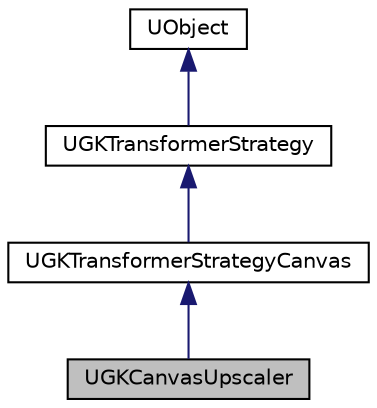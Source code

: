 digraph "UGKCanvasUpscaler"
{
 // LATEX_PDF_SIZE
  edge [fontname="Helvetica",fontsize="10",labelfontname="Helvetica",labelfontsize="10"];
  node [fontname="Helvetica",fontsize="10",shape=record];
  Node1 [label="UGKCanvasUpscaler",height=0.2,width=0.4,color="black", fillcolor="grey75", style="filled", fontcolor="black",tooltip=" "];
  Node2 -> Node1 [dir="back",color="midnightblue",fontsize="10",style="solid",fontname="Helvetica"];
  Node2 [label="UGKTransformerStrategyCanvas",height=0.2,width=0.4,color="black", fillcolor="white", style="filled",URL="$classUGKTransformerStrategyCanvas.html",tooltip=" "];
  Node3 -> Node2 [dir="back",color="midnightblue",fontsize="10",style="solid",fontname="Helvetica"];
  Node3 [label="UGKTransformerStrategy",height=0.2,width=0.4,color="black", fillcolor="white", style="filled",URL="$classUGKTransformerStrategy.html",tooltip=" "];
  Node4 -> Node3 [dir="back",color="midnightblue",fontsize="10",style="solid",fontname="Helvetica"];
  Node4 [label="UObject",height=0.2,width=0.4,color="black", fillcolor="white", style="filled",tooltip=" "];
}
